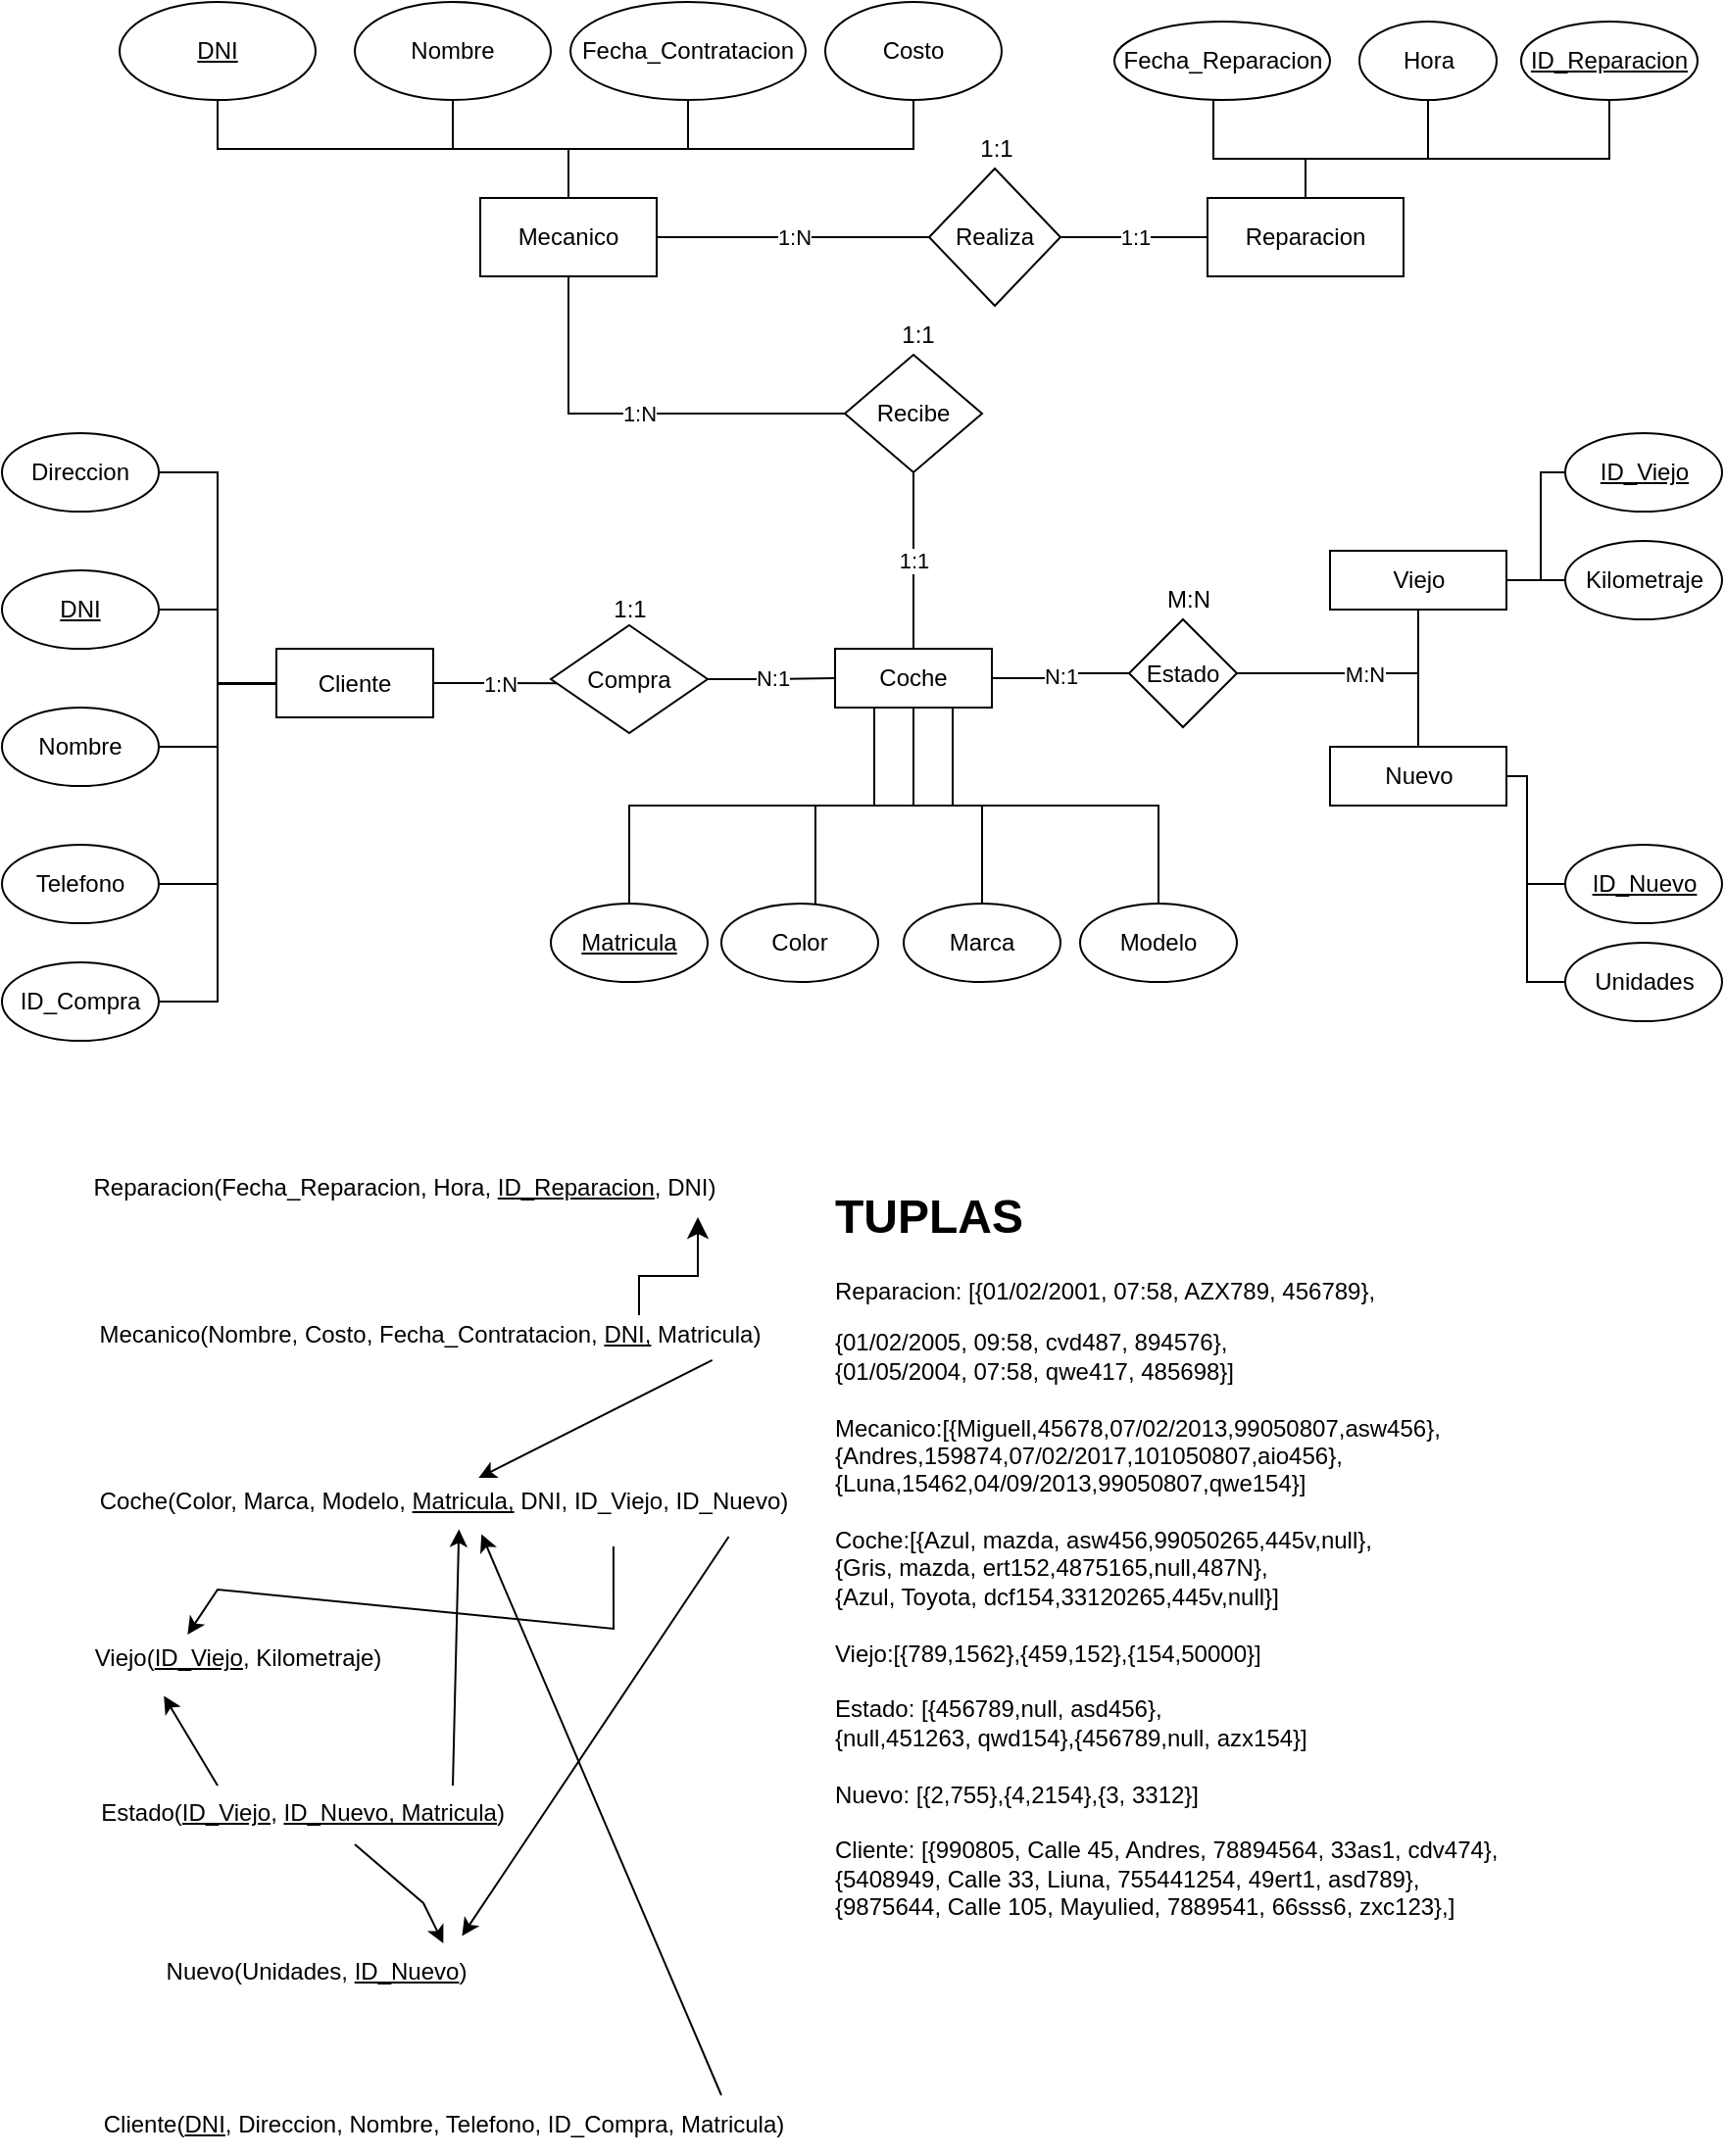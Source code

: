 <mxfile version="21.1.8" type="github" pages="2">
  <diagram id="C5RBs43oDa-KdzZeNtuy" name="Page-1">
    <mxGraphModel dx="1163" dy="2112" grid="1" gridSize="10" guides="1" tooltips="1" connect="1" arrows="1" fold="1" page="1" pageScale="1" pageWidth="827" pageHeight="1169" math="0" shadow="0">
      <root>
        <mxCell id="WIyWlLk6GJQsqaUBKTNV-0" />
        <mxCell id="WIyWlLk6GJQsqaUBKTNV-1" parent="WIyWlLk6GJQsqaUBKTNV-0" />
        <mxCell id="p7NQFmrpBCgKbN2gbEfo-41" value="1:N" style="edgeStyle=orthogonalEdgeStyle;rounded=0;orthogonalLoop=1;jettySize=auto;html=1;exitX=1;exitY=0.5;exitDx=0;exitDy=0;entryX=0.1;entryY=0.538;entryDx=0;entryDy=0;entryPerimeter=0;endArrow=none;endFill=0;" parent="WIyWlLk6GJQsqaUBKTNV-1" source="p7NQFmrpBCgKbN2gbEfo-0" target="p7NQFmrpBCgKbN2gbEfo-5" edge="1">
          <mxGeometry relative="1" as="geometry" />
        </mxCell>
        <mxCell id="tPCCRedvQT7HagO8W9tB-3" value="" style="edgeStyle=orthogonalEdgeStyle;rounded=0;orthogonalLoop=1;jettySize=auto;html=1;entryX=1;entryY=0.5;entryDx=0;entryDy=0;endArrow=none;endFill=0;" parent="WIyWlLk6GJQsqaUBKTNV-1" source="p7NQFmrpBCgKbN2gbEfo-0" target="tPCCRedvQT7HagO8W9tB-5" edge="1">
          <mxGeometry relative="1" as="geometry">
            <mxPoint x="215" y="312.5" as="targetPoint" />
          </mxGeometry>
        </mxCell>
        <mxCell id="p7NQFmrpBCgKbN2gbEfo-0" value="Cliente" style="rounded=0;whiteSpace=wrap;html=1;" parent="WIyWlLk6GJQsqaUBKTNV-1" vertex="1">
          <mxGeometry x="175" y="220" width="80" height="35" as="geometry" />
        </mxCell>
        <mxCell id="p7NQFmrpBCgKbN2gbEfo-31" style="edgeStyle=orthogonalEdgeStyle;rounded=0;orthogonalLoop=1;jettySize=auto;html=1;exitX=0.25;exitY=1;exitDx=0;exitDy=0;endArrow=none;endFill=0;" parent="WIyWlLk6GJQsqaUBKTNV-1" source="p7NQFmrpBCgKbN2gbEfo-1" target="p7NQFmrpBCgKbN2gbEfo-25" edge="1">
          <mxGeometry relative="1" as="geometry" />
        </mxCell>
        <mxCell id="p7NQFmrpBCgKbN2gbEfo-32" style="edgeStyle=orthogonalEdgeStyle;rounded=0;orthogonalLoop=1;jettySize=auto;html=1;exitX=0.5;exitY=1;exitDx=0;exitDy=0;entryX=0.675;entryY=0.075;entryDx=0;entryDy=0;entryPerimeter=0;endArrow=none;endFill=0;" parent="WIyWlLk6GJQsqaUBKTNV-1" source="p7NQFmrpBCgKbN2gbEfo-1" target="p7NQFmrpBCgKbN2gbEfo-24" edge="1">
          <mxGeometry relative="1" as="geometry">
            <Array as="points">
              <mxPoint x="500" y="300" />
              <mxPoint x="450" y="300" />
              <mxPoint x="450" y="363" />
              <mxPoint x="456" y="363" />
            </Array>
          </mxGeometry>
        </mxCell>
        <mxCell id="p7NQFmrpBCgKbN2gbEfo-33" style="edgeStyle=orthogonalEdgeStyle;rounded=0;orthogonalLoop=1;jettySize=auto;html=1;exitX=0.75;exitY=1;exitDx=0;exitDy=0;endArrow=none;endFill=0;" parent="WIyWlLk6GJQsqaUBKTNV-1" source="p7NQFmrpBCgKbN2gbEfo-1" target="p7NQFmrpBCgKbN2gbEfo-27" edge="1">
          <mxGeometry relative="1" as="geometry" />
        </mxCell>
        <mxCell id="p7NQFmrpBCgKbN2gbEfo-34" style="edgeStyle=orthogonalEdgeStyle;rounded=0;orthogonalLoop=1;jettySize=auto;html=1;exitX=0.5;exitY=1;exitDx=0;exitDy=0;endArrow=none;endFill=0;" parent="WIyWlLk6GJQsqaUBKTNV-1" source="p7NQFmrpBCgKbN2gbEfo-1" target="p7NQFmrpBCgKbN2gbEfo-26" edge="1">
          <mxGeometry relative="1" as="geometry" />
        </mxCell>
        <mxCell id="p7NQFmrpBCgKbN2gbEfo-66" value="N:1" style="edgeStyle=orthogonalEdgeStyle;rounded=0;orthogonalLoop=1;jettySize=auto;html=1;exitX=1;exitY=0.5;exitDx=0;exitDy=0;entryX=0;entryY=0.5;entryDx=0;entryDy=0;endArrow=none;endFill=0;" parent="WIyWlLk6GJQsqaUBKTNV-1" source="p7NQFmrpBCgKbN2gbEfo-1" target="p7NQFmrpBCgKbN2gbEfo-62" edge="1">
          <mxGeometry relative="1" as="geometry" />
        </mxCell>
        <mxCell id="p7NQFmrpBCgKbN2gbEfo-1" value="Coche" style="rounded=0;whiteSpace=wrap;html=1;" parent="WIyWlLk6GJQsqaUBKTNV-1" vertex="1">
          <mxGeometry x="460" y="220" width="80" height="30" as="geometry" />
        </mxCell>
        <mxCell id="p7NQFmrpBCgKbN2gbEfo-69" style="edgeStyle=orthogonalEdgeStyle;rounded=0;orthogonalLoop=1;jettySize=auto;html=1;exitX=1;exitY=0.5;exitDx=0;exitDy=0;entryX=0;entryY=0.5;entryDx=0;entryDy=0;endArrow=none;endFill=0;" parent="WIyWlLk6GJQsqaUBKTNV-1" source="p7NQFmrpBCgKbN2gbEfo-2" target="p7NQFmrpBCgKbN2gbEfo-68" edge="1">
          <mxGeometry relative="1" as="geometry">
            <Array as="points">
              <mxPoint x="813" y="285" />
              <mxPoint x="813" y="340" />
            </Array>
          </mxGeometry>
        </mxCell>
        <mxCell id="7QehnbNE9fTM2MGVjdYo-160" style="edgeStyle=orthogonalEdgeStyle;rounded=0;orthogonalLoop=1;jettySize=auto;html=1;exitX=1;exitY=0.5;exitDx=0;exitDy=0;entryX=0;entryY=0.5;entryDx=0;entryDy=0;endArrow=none;endFill=0;" edge="1" parent="WIyWlLk6GJQsqaUBKTNV-1" source="p7NQFmrpBCgKbN2gbEfo-2" target="7QehnbNE9fTM2MGVjdYo-159">
          <mxGeometry relative="1" as="geometry">
            <Array as="points">
              <mxPoint x="813" y="285" />
              <mxPoint x="813" y="390" />
            </Array>
          </mxGeometry>
        </mxCell>
        <mxCell id="p7NQFmrpBCgKbN2gbEfo-2" value="Nuevo" style="rounded=0;whiteSpace=wrap;html=1;" parent="WIyWlLk6GJQsqaUBKTNV-1" vertex="1">
          <mxGeometry x="712.5" y="270" width="90" height="30" as="geometry" />
        </mxCell>
        <mxCell id="p7NQFmrpBCgKbN2gbEfo-35" style="edgeStyle=orthogonalEdgeStyle;rounded=0;orthogonalLoop=1;jettySize=auto;html=1;exitX=1;exitY=0.5;exitDx=0;exitDy=0;endArrow=none;endFill=0;" parent="WIyWlLk6GJQsqaUBKTNV-1" source="p7NQFmrpBCgKbN2gbEfo-3" edge="1">
          <mxGeometry relative="1" as="geometry">
            <mxPoint x="832.5" y="185.0" as="targetPoint" />
          </mxGeometry>
        </mxCell>
        <mxCell id="p7NQFmrpBCgKbN2gbEfo-70" style="edgeStyle=orthogonalEdgeStyle;rounded=0;orthogonalLoop=1;jettySize=auto;html=1;exitX=1;exitY=0.5;exitDx=0;exitDy=0;entryX=0;entryY=0.5;entryDx=0;entryDy=0;endArrow=none;endFill=0;" parent="WIyWlLk6GJQsqaUBKTNV-1" source="p7NQFmrpBCgKbN2gbEfo-3" target="p7NQFmrpBCgKbN2gbEfo-67" edge="1">
          <mxGeometry relative="1" as="geometry">
            <Array as="points">
              <mxPoint x="820" y="185" />
              <mxPoint x="820" y="130" />
            </Array>
          </mxGeometry>
        </mxCell>
        <mxCell id="p7NQFmrpBCgKbN2gbEfo-3" value="Viejo" style="rounded=0;whiteSpace=wrap;html=1;" parent="WIyWlLk6GJQsqaUBKTNV-1" vertex="1">
          <mxGeometry x="712.5" y="170" width="90" height="30" as="geometry" />
        </mxCell>
        <mxCell id="p7NQFmrpBCgKbN2gbEfo-57" value="1:N" style="edgeStyle=orthogonalEdgeStyle;rounded=0;orthogonalLoop=1;jettySize=auto;html=1;exitX=1;exitY=0.5;exitDx=0;exitDy=0;entryX=0;entryY=0.5;entryDx=0;entryDy=0;endArrow=none;endFill=0;" parent="WIyWlLk6GJQsqaUBKTNV-1" source="p7NQFmrpBCgKbN2gbEfo-4" target="p7NQFmrpBCgKbN2gbEfo-56" edge="1">
          <mxGeometry relative="1" as="geometry" />
        </mxCell>
        <mxCell id="p7NQFmrpBCgKbN2gbEfo-4" value="Mecanico" style="rounded=0;whiteSpace=wrap;html=1;" parent="WIyWlLk6GJQsqaUBKTNV-1" vertex="1">
          <mxGeometry x="279" y="-10" width="90" height="40" as="geometry" />
        </mxCell>
        <mxCell id="p7NQFmrpBCgKbN2gbEfo-42" value="N:1" style="edgeStyle=orthogonalEdgeStyle;rounded=0;orthogonalLoop=1;jettySize=auto;html=1;exitX=1;exitY=0.5;exitDx=0;exitDy=0;endArrow=none;endFill=0;" parent="WIyWlLk6GJQsqaUBKTNV-1" source="p7NQFmrpBCgKbN2gbEfo-5" target="p7NQFmrpBCgKbN2gbEfo-1" edge="1">
          <mxGeometry relative="1" as="geometry" />
        </mxCell>
        <mxCell id="p7NQFmrpBCgKbN2gbEfo-5" value="Compra" style="rhombus;whiteSpace=wrap;html=1;" parent="WIyWlLk6GJQsqaUBKTNV-1" vertex="1">
          <mxGeometry x="315" y="208" width="80" height="55" as="geometry" />
        </mxCell>
        <mxCell id="p7NQFmrpBCgKbN2gbEfo-43" value="1:N" style="edgeStyle=orthogonalEdgeStyle;rounded=0;orthogonalLoop=1;jettySize=auto;html=1;exitX=0;exitY=0.5;exitDx=0;exitDy=0;entryX=0.5;entryY=1;entryDx=0;entryDy=0;endArrow=none;endFill=0;" parent="WIyWlLk6GJQsqaUBKTNV-1" source="p7NQFmrpBCgKbN2gbEfo-6" target="p7NQFmrpBCgKbN2gbEfo-4" edge="1">
          <mxGeometry relative="1" as="geometry" />
        </mxCell>
        <mxCell id="p7NQFmrpBCgKbN2gbEfo-44" value="1:1" style="edgeStyle=orthogonalEdgeStyle;rounded=0;orthogonalLoop=1;jettySize=auto;html=1;exitX=0.5;exitY=1;exitDx=0;exitDy=0;endArrow=none;endFill=0;" parent="WIyWlLk6GJQsqaUBKTNV-1" source="p7NQFmrpBCgKbN2gbEfo-6" target="p7NQFmrpBCgKbN2gbEfo-1" edge="1">
          <mxGeometry relative="1" as="geometry">
            <Array as="points">
              <mxPoint x="500" y="130" />
            </Array>
          </mxGeometry>
        </mxCell>
        <mxCell id="p7NQFmrpBCgKbN2gbEfo-6" value="Recibe" style="rhombus;whiteSpace=wrap;html=1;" parent="WIyWlLk6GJQsqaUBKTNV-1" vertex="1">
          <mxGeometry x="465" y="70" width="70" height="60" as="geometry" />
        </mxCell>
        <mxCell id="p7NQFmrpBCgKbN2gbEfo-38" style="edgeStyle=orthogonalEdgeStyle;rounded=0;orthogonalLoop=1;jettySize=auto;html=1;exitX=1;exitY=0.5;exitDx=0;exitDy=0;endArrow=none;endFill=0;" parent="WIyWlLk6GJQsqaUBKTNV-1" source="p7NQFmrpBCgKbN2gbEfo-7" target="p7NQFmrpBCgKbN2gbEfo-0" edge="1">
          <mxGeometry relative="1" as="geometry" />
        </mxCell>
        <mxCell id="p7NQFmrpBCgKbN2gbEfo-7" value="&lt;u&gt;DNI&lt;/u&gt;" style="ellipse;whiteSpace=wrap;html=1;" parent="WIyWlLk6GJQsqaUBKTNV-1" vertex="1">
          <mxGeometry x="35" y="180" width="80" height="40" as="geometry" />
        </mxCell>
        <mxCell id="p7NQFmrpBCgKbN2gbEfo-39" style="edgeStyle=orthogonalEdgeStyle;rounded=0;orthogonalLoop=1;jettySize=auto;html=1;exitX=1;exitY=0.5;exitDx=0;exitDy=0;endArrow=none;endFill=0;" parent="WIyWlLk6GJQsqaUBKTNV-1" source="p7NQFmrpBCgKbN2gbEfo-8" target="p7NQFmrpBCgKbN2gbEfo-0" edge="1">
          <mxGeometry relative="1" as="geometry" />
        </mxCell>
        <mxCell id="p7NQFmrpBCgKbN2gbEfo-8" value="Nombre" style="ellipse;whiteSpace=wrap;html=1;" parent="WIyWlLk6GJQsqaUBKTNV-1" vertex="1">
          <mxGeometry x="35" y="250" width="80" height="40" as="geometry" />
        </mxCell>
        <mxCell id="p7NQFmrpBCgKbN2gbEfo-45" style="edgeStyle=orthogonalEdgeStyle;rounded=0;orthogonalLoop=1;jettySize=auto;html=1;exitX=0.5;exitY=1;exitDx=0;exitDy=0;endArrow=none;endFill=0;" parent="WIyWlLk6GJQsqaUBKTNV-1" source="p7NQFmrpBCgKbN2gbEfo-9" target="p7NQFmrpBCgKbN2gbEfo-4" edge="1">
          <mxGeometry relative="1" as="geometry" />
        </mxCell>
        <mxCell id="p7NQFmrpBCgKbN2gbEfo-9" value="DNI" style="ellipse;whiteSpace=wrap;html=1;fontStyle=4" parent="WIyWlLk6GJQsqaUBKTNV-1" vertex="1">
          <mxGeometry x="95" y="-110" width="100" height="50" as="geometry" />
        </mxCell>
        <mxCell id="p7NQFmrpBCgKbN2gbEfo-48" style="edgeStyle=orthogonalEdgeStyle;rounded=0;orthogonalLoop=1;jettySize=auto;html=1;exitX=0.5;exitY=1;exitDx=0;exitDy=0;endArrow=none;endFill=0;" parent="WIyWlLk6GJQsqaUBKTNV-1" source="p7NQFmrpBCgKbN2gbEfo-13" target="p7NQFmrpBCgKbN2gbEfo-4" edge="1">
          <mxGeometry relative="1" as="geometry" />
        </mxCell>
        <mxCell id="p7NQFmrpBCgKbN2gbEfo-13" value="Costo" style="ellipse;whiteSpace=wrap;html=1;" parent="WIyWlLk6GJQsqaUBKTNV-1" vertex="1">
          <mxGeometry x="455" y="-110" width="90" height="50" as="geometry" />
        </mxCell>
        <mxCell id="p7NQFmrpBCgKbN2gbEfo-47" style="edgeStyle=orthogonalEdgeStyle;rounded=0;orthogonalLoop=1;jettySize=auto;html=1;exitX=0.5;exitY=1;exitDx=0;exitDy=0;endArrow=none;endFill=0;" parent="WIyWlLk6GJQsqaUBKTNV-1" source="p7NQFmrpBCgKbN2gbEfo-14" target="p7NQFmrpBCgKbN2gbEfo-4" edge="1">
          <mxGeometry relative="1" as="geometry" />
        </mxCell>
        <mxCell id="p7NQFmrpBCgKbN2gbEfo-14" value="Fecha_Contratacion" style="ellipse;whiteSpace=wrap;html=1;" parent="WIyWlLk6GJQsqaUBKTNV-1" vertex="1">
          <mxGeometry x="325" y="-110" width="120" height="50" as="geometry" />
        </mxCell>
        <mxCell id="p7NQFmrpBCgKbN2gbEfo-46" style="edgeStyle=orthogonalEdgeStyle;rounded=0;orthogonalLoop=1;jettySize=auto;html=1;exitX=0.5;exitY=1;exitDx=0;exitDy=0;endArrow=none;endFill=0;" parent="WIyWlLk6GJQsqaUBKTNV-1" source="p7NQFmrpBCgKbN2gbEfo-15" target="p7NQFmrpBCgKbN2gbEfo-4" edge="1">
          <mxGeometry relative="1" as="geometry" />
        </mxCell>
        <mxCell id="p7NQFmrpBCgKbN2gbEfo-15" value="Nombre" style="ellipse;whiteSpace=wrap;html=1;" parent="WIyWlLk6GJQsqaUBKTNV-1" vertex="1">
          <mxGeometry x="215" y="-110" width="100" height="50" as="geometry" />
        </mxCell>
        <mxCell id="p7NQFmrpBCgKbN2gbEfo-21" value="Fecha_Reparacion" style="ellipse;whiteSpace=wrap;html=1;" parent="WIyWlLk6GJQsqaUBKTNV-1" vertex="1">
          <mxGeometry x="602.5" y="-100" width="110" height="40" as="geometry" />
        </mxCell>
        <mxCell id="p7NQFmrpBCgKbN2gbEfo-22" value="Hora" style="ellipse;whiteSpace=wrap;html=1;" parent="WIyWlLk6GJQsqaUBKTNV-1" vertex="1">
          <mxGeometry x="727.5" y="-100" width="70" height="40" as="geometry" />
        </mxCell>
        <mxCell id="p7NQFmrpBCgKbN2gbEfo-24" value="Color" style="ellipse;whiteSpace=wrap;html=1;" parent="WIyWlLk6GJQsqaUBKTNV-1" vertex="1">
          <mxGeometry x="402" y="350" width="80" height="40" as="geometry" />
        </mxCell>
        <mxCell id="p7NQFmrpBCgKbN2gbEfo-25" value="Matricula" style="ellipse;whiteSpace=wrap;html=1;fontStyle=4" parent="WIyWlLk6GJQsqaUBKTNV-1" vertex="1">
          <mxGeometry x="315" y="350" width="80" height="40" as="geometry" />
        </mxCell>
        <mxCell id="p7NQFmrpBCgKbN2gbEfo-26" value="Modelo" style="ellipse;whiteSpace=wrap;html=1;" parent="WIyWlLk6GJQsqaUBKTNV-1" vertex="1">
          <mxGeometry x="585" y="350" width="80" height="40" as="geometry" />
        </mxCell>
        <mxCell id="p7NQFmrpBCgKbN2gbEfo-27" value="Marca" style="ellipse;whiteSpace=wrap;html=1;" parent="WIyWlLk6GJQsqaUBKTNV-1" vertex="1">
          <mxGeometry x="495" y="350" width="80" height="40" as="geometry" />
        </mxCell>
        <mxCell id="p7NQFmrpBCgKbN2gbEfo-40" style="edgeStyle=orthogonalEdgeStyle;rounded=0;orthogonalLoop=1;jettySize=auto;html=1;exitX=1;exitY=0.5;exitDx=0;exitDy=0;endArrow=none;endFill=0;" parent="WIyWlLk6GJQsqaUBKTNV-1" source="p7NQFmrpBCgKbN2gbEfo-28" target="p7NQFmrpBCgKbN2gbEfo-0" edge="1">
          <mxGeometry relative="1" as="geometry">
            <Array as="points">
              <mxPoint x="145" y="340" />
              <mxPoint x="145" y="238" />
            </Array>
          </mxGeometry>
        </mxCell>
        <mxCell id="p7NQFmrpBCgKbN2gbEfo-28" value="Telefono" style="ellipse;whiteSpace=wrap;html=1;" parent="WIyWlLk6GJQsqaUBKTNV-1" vertex="1">
          <mxGeometry x="35" y="320" width="80" height="40" as="geometry" />
        </mxCell>
        <mxCell id="p7NQFmrpBCgKbN2gbEfo-37" style="edgeStyle=orthogonalEdgeStyle;rounded=0;orthogonalLoop=1;jettySize=auto;html=1;exitX=1;exitY=0.5;exitDx=0;exitDy=0;entryX=0;entryY=0.5;entryDx=0;entryDy=0;endArrow=none;endFill=0;" parent="WIyWlLk6GJQsqaUBKTNV-1" source="p7NQFmrpBCgKbN2gbEfo-29" target="p7NQFmrpBCgKbN2gbEfo-0" edge="1">
          <mxGeometry relative="1" as="geometry" />
        </mxCell>
        <mxCell id="p7NQFmrpBCgKbN2gbEfo-29" value="Direccion" style="ellipse;whiteSpace=wrap;html=1;" parent="WIyWlLk6GJQsqaUBKTNV-1" vertex="1">
          <mxGeometry x="35" y="110" width="80" height="40" as="geometry" />
        </mxCell>
        <mxCell id="p7NQFmrpBCgKbN2gbEfo-54" style="edgeStyle=orthogonalEdgeStyle;rounded=0;orthogonalLoop=1;jettySize=auto;html=1;exitX=0.5;exitY=0;exitDx=0;exitDy=0;entryX=0.5;entryY=1;entryDx=0;entryDy=0;endArrow=none;endFill=0;" parent="WIyWlLk6GJQsqaUBKTNV-1" source="p7NQFmrpBCgKbN2gbEfo-52" target="p7NQFmrpBCgKbN2gbEfo-21" edge="1">
          <mxGeometry relative="1" as="geometry">
            <Array as="points">
              <mxPoint x="700" y="-30" />
              <mxPoint x="653" y="-30" />
              <mxPoint x="653" y="-60" />
            </Array>
          </mxGeometry>
        </mxCell>
        <mxCell id="p7NQFmrpBCgKbN2gbEfo-55" style="edgeStyle=orthogonalEdgeStyle;rounded=0;orthogonalLoop=1;jettySize=auto;html=1;exitX=0.5;exitY=0;exitDx=0;exitDy=0;entryX=0.5;entryY=1;entryDx=0;entryDy=0;endArrow=none;endFill=0;" parent="WIyWlLk6GJQsqaUBKTNV-1" source="p7NQFmrpBCgKbN2gbEfo-52" target="p7NQFmrpBCgKbN2gbEfo-22" edge="1">
          <mxGeometry relative="1" as="geometry">
            <Array as="points">
              <mxPoint x="700" y="-30" />
              <mxPoint x="763" y="-30" />
            </Array>
          </mxGeometry>
        </mxCell>
        <mxCell id="p7NQFmrpBCgKbN2gbEfo-61" style="edgeStyle=orthogonalEdgeStyle;rounded=0;orthogonalLoop=1;jettySize=auto;html=1;exitX=0.5;exitY=0;exitDx=0;exitDy=0;entryX=0.5;entryY=1;entryDx=0;entryDy=0;endArrow=none;endFill=0;" parent="WIyWlLk6GJQsqaUBKTNV-1" source="p7NQFmrpBCgKbN2gbEfo-52" target="p7NQFmrpBCgKbN2gbEfo-59" edge="1">
          <mxGeometry relative="1" as="geometry">
            <Array as="points">
              <mxPoint x="700" y="-30" />
              <mxPoint x="855" y="-30" />
            </Array>
          </mxGeometry>
        </mxCell>
        <mxCell id="p7NQFmrpBCgKbN2gbEfo-52" value="Reparacion" style="rounded=0;whiteSpace=wrap;html=1;" parent="WIyWlLk6GJQsqaUBKTNV-1" vertex="1">
          <mxGeometry x="650" y="-10" width="100" height="40" as="geometry" />
        </mxCell>
        <mxCell id="p7NQFmrpBCgKbN2gbEfo-58" value="1:1" style="edgeStyle=orthogonalEdgeStyle;rounded=0;orthogonalLoop=1;jettySize=auto;html=1;exitX=1;exitY=0.5;exitDx=0;exitDy=0;endArrow=none;endFill=0;" parent="WIyWlLk6GJQsqaUBKTNV-1" source="p7NQFmrpBCgKbN2gbEfo-56" target="p7NQFmrpBCgKbN2gbEfo-52" edge="1">
          <mxGeometry relative="1" as="geometry" />
        </mxCell>
        <mxCell id="p7NQFmrpBCgKbN2gbEfo-56" value="Realiza" style="rhombus;whiteSpace=wrap;html=1;" parent="WIyWlLk6GJQsqaUBKTNV-1" vertex="1">
          <mxGeometry x="508" y="-25" width="67" height="70" as="geometry" />
        </mxCell>
        <mxCell id="p7NQFmrpBCgKbN2gbEfo-59" value="ID_Reparacion" style="ellipse;whiteSpace=wrap;html=1;fontStyle=4" parent="WIyWlLk6GJQsqaUBKTNV-1" vertex="1">
          <mxGeometry x="810" y="-100" width="90" height="40" as="geometry" />
        </mxCell>
        <mxCell id="p7NQFmrpBCgKbN2gbEfo-64" value="" style="edgeStyle=orthogonalEdgeStyle;rounded=0;orthogonalLoop=1;jettySize=auto;html=1;endArrow=none;endFill=0;" parent="WIyWlLk6GJQsqaUBKTNV-1" source="p7NQFmrpBCgKbN2gbEfo-62" target="p7NQFmrpBCgKbN2gbEfo-3" edge="1">
          <mxGeometry relative="1" as="geometry" />
        </mxCell>
        <mxCell id="p7NQFmrpBCgKbN2gbEfo-65" value="M:N" style="edgeStyle=orthogonalEdgeStyle;rounded=0;orthogonalLoop=1;jettySize=auto;html=1;exitX=1;exitY=0.5;exitDx=0;exitDy=0;endArrow=none;endFill=0;" parent="WIyWlLk6GJQsqaUBKTNV-1" source="p7NQFmrpBCgKbN2gbEfo-62" target="p7NQFmrpBCgKbN2gbEfo-2" edge="1">
          <mxGeometry relative="1" as="geometry" />
        </mxCell>
        <mxCell id="p7NQFmrpBCgKbN2gbEfo-62" value="Estado" style="rhombus;whiteSpace=wrap;html=1;" parent="WIyWlLk6GJQsqaUBKTNV-1" vertex="1">
          <mxGeometry x="610" y="205" width="55" height="55" as="geometry" />
        </mxCell>
        <mxCell id="p7NQFmrpBCgKbN2gbEfo-67" value="ID_Viejo" style="ellipse;whiteSpace=wrap;html=1;fontStyle=4" parent="WIyWlLk6GJQsqaUBKTNV-1" vertex="1">
          <mxGeometry x="832.5" y="110" width="80" height="40" as="geometry" />
        </mxCell>
        <mxCell id="p7NQFmrpBCgKbN2gbEfo-68" value="ID_Nuevo" style="ellipse;whiteSpace=wrap;html=1;fontStyle=4" parent="WIyWlLk6GJQsqaUBKTNV-1" vertex="1">
          <mxGeometry x="832.5" y="320" width="80" height="40" as="geometry" />
        </mxCell>
        <mxCell id="tPCCRedvQT7HagO8W9tB-0" value="1:1" style="text;html=1;align=center;verticalAlign=middle;resizable=0;points=[];autosize=1;strokeColor=none;fillColor=none;" parent="WIyWlLk6GJQsqaUBKTNV-1" vertex="1">
          <mxGeometry x="482" y="45" width="40" height="30" as="geometry" />
        </mxCell>
        <mxCell id="tPCCRedvQT7HagO8W9tB-1" value="1:1" style="text;html=1;align=center;verticalAlign=middle;resizable=0;points=[];autosize=1;strokeColor=none;fillColor=none;" parent="WIyWlLk6GJQsqaUBKTNV-1" vertex="1">
          <mxGeometry x="521.5" y="-50" width="40" height="30" as="geometry" />
        </mxCell>
        <mxCell id="tPCCRedvQT7HagO8W9tB-5" value="ID_Compra" style="ellipse;whiteSpace=wrap;html=1;" parent="WIyWlLk6GJQsqaUBKTNV-1" vertex="1">
          <mxGeometry x="35" y="380" width="80" height="40" as="geometry" />
        </mxCell>
        <mxCell id="tPCCRedvQT7HagO8W9tB-6" value="1:1" style="text;html=1;align=center;verticalAlign=middle;resizable=0;points=[];autosize=1;strokeColor=none;fillColor=none;" parent="WIyWlLk6GJQsqaUBKTNV-1" vertex="1">
          <mxGeometry x="335" y="185" width="40" height="30" as="geometry" />
        </mxCell>
        <mxCell id="tPCCRedvQT7HagO8W9tB-7" value="M:N" style="text;html=1;align=center;verticalAlign=middle;resizable=0;points=[];autosize=1;strokeColor=none;fillColor=none;" parent="WIyWlLk6GJQsqaUBKTNV-1" vertex="1">
          <mxGeometry x="615" y="180" width="50" height="30" as="geometry" />
        </mxCell>
        <mxCell id="7QehnbNE9fTM2MGVjdYo-159" value="Unidades" style="ellipse;whiteSpace=wrap;html=1;" vertex="1" parent="WIyWlLk6GJQsqaUBKTNV-1">
          <mxGeometry x="832.5" y="370" width="80" height="40" as="geometry" />
        </mxCell>
        <mxCell id="_R5fIsePHldaFmX75DBj-1" value="Reparacion(Fecha_Reparacion, Hora, &lt;u&gt;ID_Reparacion&lt;/u&gt;, DNI)" style="text;html=1;align=center;verticalAlign=middle;resizable=0;points=[];autosize=1;strokeColor=none;fillColor=none;" vertex="1" parent="WIyWlLk6GJQsqaUBKTNV-1">
          <mxGeometry x="70" y="480" width="340" height="30" as="geometry" />
        </mxCell>
        <mxCell id="_R5fIsePHldaFmX75DBj-2" value="Mecanico(Nombre, Costo, Fecha_Contratacion, &lt;u&gt;DNI,&lt;/u&gt; Matricula)" style="text;html=1;align=center;verticalAlign=middle;resizable=0;points=[];autosize=1;strokeColor=none;fillColor=none;" vertex="1" parent="WIyWlLk6GJQsqaUBKTNV-1">
          <mxGeometry x="73" y="555" width="360" height="30" as="geometry" />
        </mxCell>
        <mxCell id="_R5fIsePHldaFmX75DBj-3" value="Coche(Color, Marca, Modelo, &lt;u&gt;Matricula,&lt;/u&gt;&amp;nbsp;DNI,&amp;nbsp;ID_Viejo,&amp;nbsp;ID_Nuevo)" style="text;html=1;align=center;verticalAlign=middle;resizable=0;points=[];autosize=1;strokeColor=none;fillColor=none;" vertex="1" parent="WIyWlLk6GJQsqaUBKTNV-1">
          <mxGeometry x="75" y="640" width="370" height="30" as="geometry" />
        </mxCell>
        <mxCell id="_R5fIsePHldaFmX75DBj-4" value="Estado(&lt;u&gt;ID_Viejo&lt;/u&gt;, &lt;u&gt;ID_Nuevo, Matricula&lt;/u&gt;)" style="text;html=1;align=center;verticalAlign=middle;resizable=0;points=[];autosize=1;strokeColor=none;fillColor=none;" vertex="1" parent="WIyWlLk6GJQsqaUBKTNV-1">
          <mxGeometry x="73" y="799" width="230" height="30" as="geometry" />
        </mxCell>
        <mxCell id="_R5fIsePHldaFmX75DBj-5" value="Viejo(&lt;u&gt;ID_Viejo&lt;/u&gt;, Kilometraje)" style="text;html=1;align=center;verticalAlign=middle;resizable=0;points=[];autosize=1;strokeColor=none;fillColor=none;" vertex="1" parent="WIyWlLk6GJQsqaUBKTNV-1">
          <mxGeometry x="70" y="720" width="170" height="30" as="geometry" />
        </mxCell>
        <mxCell id="_R5fIsePHldaFmX75DBj-6" value="Nuevo(Unidades, &lt;u&gt;ID_Nuevo&lt;/u&gt;)" style="text;html=1;align=center;verticalAlign=middle;resizable=0;points=[];autosize=1;strokeColor=none;fillColor=none;" vertex="1" parent="WIyWlLk6GJQsqaUBKTNV-1">
          <mxGeometry x="105" y="880" width="180" height="30" as="geometry" />
        </mxCell>
        <mxCell id="_R5fIsePHldaFmX75DBj-7" value="Cliente(&lt;u&gt;DNI&lt;/u&gt;, Direccion, Nombre, Telefono, ID_Compra, Matricula)" style="text;html=1;align=center;verticalAlign=middle;resizable=0;points=[];autosize=1;strokeColor=none;fillColor=none;" vertex="1" parent="WIyWlLk6GJQsqaUBKTNV-1">
          <mxGeometry x="75" y="958" width="370" height="30" as="geometry" />
        </mxCell>
        <mxCell id="_R5fIsePHldaFmX75DBj-8" value="" style="edgeStyle=segmentEdgeStyle;endArrow=classic;html=1;curved=0;rounded=0;endSize=8;startSize=8;sourcePerimeterSpacing=0;targetPerimeterSpacing=0;startArrow=none;startFill=0;" edge="1" parent="WIyWlLk6GJQsqaUBKTNV-1" target="_R5fIsePHldaFmX75DBj-1">
          <mxGeometry width="100" relative="1" as="geometry">
            <mxPoint x="360" y="560" as="sourcePoint" />
            <mxPoint x="520" y="520" as="targetPoint" />
            <Array as="points">
              <mxPoint x="360" y="540" />
              <mxPoint x="390" y="540" />
            </Array>
          </mxGeometry>
        </mxCell>
        <mxCell id="_R5fIsePHldaFmX75DBj-9" value="" style="endArrow=classic;html=1;rounded=0;endFill=1;startArrow=none;startFill=0;exitX=0.901;exitY=0.933;exitDx=0;exitDy=0;exitPerimeter=0;entryX=0.549;entryY=0.1;entryDx=0;entryDy=0;entryPerimeter=0;" edge="1" parent="WIyWlLk6GJQsqaUBKTNV-1" source="_R5fIsePHldaFmX75DBj-2" target="_R5fIsePHldaFmX75DBj-3">
          <mxGeometry width="50" height="50" relative="1" as="geometry">
            <mxPoint x="390" y="580" as="sourcePoint" />
            <mxPoint x="545" y="640" as="targetPoint" />
          </mxGeometry>
        </mxCell>
        <mxCell id="_R5fIsePHldaFmX75DBj-12" value="" style="endArrow=classic;html=1;rounded=0;entryX=0.28;entryY=1.142;entryDx=0;entryDy=0;entryPerimeter=0;" edge="1" parent="WIyWlLk6GJQsqaUBKTNV-1" target="_R5fIsePHldaFmX75DBj-5">
          <mxGeometry width="50" height="50" relative="1" as="geometry">
            <mxPoint x="145" y="800" as="sourcePoint" />
            <mxPoint x="195" y="750" as="targetPoint" />
          </mxGeometry>
        </mxCell>
        <mxCell id="_R5fIsePHldaFmX75DBj-13" value="" style="endArrow=classic;html=1;rounded=0;entryX=0.862;entryY=0.017;entryDx=0;entryDy=0;entryPerimeter=0;" edge="1" parent="WIyWlLk6GJQsqaUBKTNV-1" target="_R5fIsePHldaFmX75DBj-6">
          <mxGeometry width="50" height="50" relative="1" as="geometry">
            <mxPoint x="215" y="830" as="sourcePoint" />
            <mxPoint x="265" y="780" as="targetPoint" />
            <Array as="points">
              <mxPoint x="250" y="860" />
            </Array>
          </mxGeometry>
        </mxCell>
        <mxCell id="_R5fIsePHldaFmX75DBj-14" value="" style="endArrow=classic;html=1;rounded=0;entryX=0.522;entryY=0.975;entryDx=0;entryDy=0;entryPerimeter=0;" edge="1" parent="WIyWlLk6GJQsqaUBKTNV-1" target="_R5fIsePHldaFmX75DBj-3">
          <mxGeometry width="50" height="50" relative="1" as="geometry">
            <mxPoint x="265" y="800" as="sourcePoint" />
            <mxPoint x="315" y="750" as="targetPoint" />
          </mxGeometry>
        </mxCell>
        <mxCell id="_R5fIsePHldaFmX75DBj-15" value="" style="endArrow=classic;html=1;rounded=0;entryX=0.553;entryY=1.058;entryDx=0;entryDy=0;entryPerimeter=0;" edge="1" parent="WIyWlLk6GJQsqaUBKTNV-1" target="_R5fIsePHldaFmX75DBj-3">
          <mxGeometry width="50" height="50" relative="1" as="geometry">
            <mxPoint x="402" y="958" as="sourcePoint" />
            <mxPoint x="452" y="908" as="targetPoint" />
          </mxGeometry>
        </mxCell>
        <mxCell id="_R5fIsePHldaFmX75DBj-16" value="" style="endArrow=none;html=1;rounded=0;entryX=0.735;entryY=1.267;entryDx=0;entryDy=0;entryPerimeter=0;startArrow=classic;startFill=1;endFill=0;exitX=0.351;exitY=0.1;exitDx=0;exitDy=0;exitPerimeter=0;" edge="1" parent="WIyWlLk6GJQsqaUBKTNV-1" source="_R5fIsePHldaFmX75DBj-5" target="_R5fIsePHldaFmX75DBj-3">
          <mxGeometry width="50" height="50" relative="1" as="geometry">
            <mxPoint x="145" y="720" as="sourcePoint" />
            <mxPoint x="350" y="710" as="targetPoint" />
            <Array as="points">
              <mxPoint x="145" y="700" />
              <mxPoint x="347" y="720" />
            </Array>
          </mxGeometry>
        </mxCell>
        <mxCell id="_R5fIsePHldaFmX75DBj-17" value="" style="endArrow=classic;html=1;rounded=0;entryX=0.915;entryY=-0.108;entryDx=0;entryDy=0;entryPerimeter=0;exitX=0.894;exitY=1.1;exitDx=0;exitDy=0;exitPerimeter=0;" edge="1" parent="WIyWlLk6GJQsqaUBKTNV-1" source="_R5fIsePHldaFmX75DBj-3" target="_R5fIsePHldaFmX75DBj-6">
          <mxGeometry width="50" height="50" relative="1" as="geometry">
            <mxPoint x="389" y="790" as="sourcePoint" />
            <mxPoint x="439" y="740" as="targetPoint" />
          </mxGeometry>
        </mxCell>
        <mxCell id="_R5fIsePHldaFmX75DBj-18" value="&lt;h1&gt;TUPLAS&lt;/h1&gt;&lt;p&gt;Reparacion:&amp;nbsp;&lt;span style=&quot;background-color: initial;&quot;&gt;[{01/02/2001, 07:58, AZX789, 456789},&lt;/span&gt;&lt;/p&gt;{01/02/2005, 09:58, cvd487, 894576}, &lt;br&gt;{01/05/2004, 07:58, qwe417, 485698}]&lt;br&gt;&lt;br&gt;Mecanico:[{Miguell,45678,07/02/2013,99050807,asw456},&lt;br&gt;{Andres,159874,07/02/2017,101050807,aio456},&lt;br&gt;{Luna,15462,04/09/2013,99050807,qwe154}]&lt;br&gt;&lt;br&gt;Coche:[{Azul, mazda, asw456,99050265,445v,null},&lt;br&gt;{Gris, mazda, ert152,4875165,null,487N},&lt;br&gt;{Azul, Toyota, dcf154,33120265,445v,null}]&lt;br&gt;&lt;br&gt;Viejo:[{789,1562},{459,152},{154,50000}]&lt;br&gt;&lt;br&gt;Estado: [{456789,null, asd456},&lt;br&gt;{null,451263, qwd154},{456789,null, azx154}]&lt;br&gt;&lt;br&gt;Nuevo: [{2,755},{4,2154},{3, 3312}]&lt;br&gt;&lt;br&gt;Cliente: [{990805, Calle 45, Andres, 78894564, 33as1, cdv474},&lt;br&gt;{5408949, Calle 33, Liuna, 755441254, 49ert1, asd789},&lt;br&gt;{9875644, Calle 105, Mayulied, 7889541, 66sss6, zxc123},&lt;span style=&quot;background-color: initial;&quot;&gt;]&lt;br&gt;&lt;/span&gt;" style="text;html=1;strokeColor=none;fillColor=none;spacing=5;spacingTop=-20;whiteSpace=wrap;overflow=hidden;rounded=0;" vertex="1" parent="WIyWlLk6GJQsqaUBKTNV-1">
          <mxGeometry x="455" y="490" width="370" height="420" as="geometry" />
        </mxCell>
        <mxCell id="_R5fIsePHldaFmX75DBj-19" value="Kilometraje" style="ellipse;whiteSpace=wrap;html=1;" vertex="1" parent="WIyWlLk6GJQsqaUBKTNV-1">
          <mxGeometry x="832.5" y="165" width="80" height="40" as="geometry" />
        </mxCell>
      </root>
    </mxGraphModel>
  </diagram>
  <diagram id="wWqYsBXPq4TM55hHlyB-" name="Page-2">
    <mxGraphModel dx="930" dy="754" grid="1" gridSize="10" guides="1" tooltips="1" connect="1" arrows="1" fold="1" page="1" pageScale="1" pageWidth="850" pageHeight="1100" math="0" shadow="0">
      <root>
        <mxCell id="0" />
        <mxCell id="1" parent="0" />
        <mxCell id="nGTJ1ORCzVSdsE2MUVG5-1" value="Mecanico" style="shape=table;startSize=30;container=1;collapsible=1;childLayout=tableLayout;fixedRows=1;rowLines=0;fontStyle=1;align=center;resizeLast=1;html=1;" vertex="1" parent="1">
          <mxGeometry x="280" y="270" width="180" height="210" as="geometry" />
        </mxCell>
        <mxCell id="nGTJ1ORCzVSdsE2MUVG5-2" value="" style="shape=tableRow;horizontal=0;startSize=0;swimlaneHead=0;swimlaneBody=0;fillColor=none;collapsible=0;dropTarget=0;points=[[0,0.5],[1,0.5]];portConstraint=eastwest;top=0;left=0;right=0;bottom=1;" vertex="1" parent="nGTJ1ORCzVSdsE2MUVG5-1">
          <mxGeometry y="30" width="180" height="30" as="geometry" />
        </mxCell>
        <mxCell id="nGTJ1ORCzVSdsE2MUVG5-3" value="PK" style="shape=partialRectangle;connectable=0;fillColor=none;top=0;left=0;bottom=0;right=0;fontStyle=1;overflow=hidden;whiteSpace=wrap;html=1;" vertex="1" parent="nGTJ1ORCzVSdsE2MUVG5-2">
          <mxGeometry width="30" height="30" as="geometry">
            <mxRectangle width="30" height="30" as="alternateBounds" />
          </mxGeometry>
        </mxCell>
        <mxCell id="nGTJ1ORCzVSdsE2MUVG5-4" value="DNI" style="shape=partialRectangle;connectable=0;fillColor=none;top=0;left=0;bottom=0;right=0;align=left;spacingLeft=6;fontStyle=5;overflow=hidden;whiteSpace=wrap;html=1;" vertex="1" parent="nGTJ1ORCzVSdsE2MUVG5-2">
          <mxGeometry x="30" width="150" height="30" as="geometry">
            <mxRectangle width="150" height="30" as="alternateBounds" />
          </mxGeometry>
        </mxCell>
        <mxCell id="nGTJ1ORCzVSdsE2MUVG5-5" value="" style="shape=tableRow;horizontal=0;startSize=0;swimlaneHead=0;swimlaneBody=0;fillColor=none;collapsible=0;dropTarget=0;points=[[0,0.5],[1,0.5]];portConstraint=eastwest;top=0;left=0;right=0;bottom=0;" vertex="1" parent="nGTJ1ORCzVSdsE2MUVG5-1">
          <mxGeometry y="60" width="180" height="30" as="geometry" />
        </mxCell>
        <mxCell id="nGTJ1ORCzVSdsE2MUVG5-6" value="" style="shape=partialRectangle;connectable=0;fillColor=none;top=0;left=0;bottom=0;right=0;editable=1;overflow=hidden;whiteSpace=wrap;html=1;" vertex="1" parent="nGTJ1ORCzVSdsE2MUVG5-5">
          <mxGeometry width="30" height="30" as="geometry">
            <mxRectangle width="30" height="30" as="alternateBounds" />
          </mxGeometry>
        </mxCell>
        <mxCell id="nGTJ1ORCzVSdsE2MUVG5-7" value="Nombre" style="shape=partialRectangle;connectable=0;fillColor=none;top=0;left=0;bottom=0;right=0;align=left;spacingLeft=6;overflow=hidden;whiteSpace=wrap;html=1;" vertex="1" parent="nGTJ1ORCzVSdsE2MUVG5-5">
          <mxGeometry x="30" width="150" height="30" as="geometry">
            <mxRectangle width="150" height="30" as="alternateBounds" />
          </mxGeometry>
        </mxCell>
        <mxCell id="nGTJ1ORCzVSdsE2MUVG5-8" value="" style="shape=tableRow;horizontal=0;startSize=0;swimlaneHead=0;swimlaneBody=0;fillColor=none;collapsible=0;dropTarget=0;points=[[0,0.5],[1,0.5]];portConstraint=eastwest;top=0;left=0;right=0;bottom=0;" vertex="1" parent="nGTJ1ORCzVSdsE2MUVG5-1">
          <mxGeometry y="90" width="180" height="30" as="geometry" />
        </mxCell>
        <mxCell id="nGTJ1ORCzVSdsE2MUVG5-9" value="" style="shape=partialRectangle;connectable=0;fillColor=none;top=0;left=0;bottom=0;right=0;editable=1;overflow=hidden;whiteSpace=wrap;html=1;" vertex="1" parent="nGTJ1ORCzVSdsE2MUVG5-8">
          <mxGeometry width="30" height="30" as="geometry">
            <mxRectangle width="30" height="30" as="alternateBounds" />
          </mxGeometry>
        </mxCell>
        <mxCell id="nGTJ1ORCzVSdsE2MUVG5-10" value="Fecha_Contratacion" style="shape=partialRectangle;connectable=0;fillColor=none;top=0;left=0;bottom=0;right=0;align=left;spacingLeft=6;overflow=hidden;whiteSpace=wrap;html=1;" vertex="1" parent="nGTJ1ORCzVSdsE2MUVG5-8">
          <mxGeometry x="30" width="150" height="30" as="geometry">
            <mxRectangle width="150" height="30" as="alternateBounds" />
          </mxGeometry>
        </mxCell>
        <mxCell id="nGTJ1ORCzVSdsE2MUVG5-11" value="" style="shape=tableRow;horizontal=0;startSize=0;swimlaneHead=0;swimlaneBody=0;fillColor=none;collapsible=0;dropTarget=0;points=[[0,0.5],[1,0.5]];portConstraint=eastwest;top=0;left=0;right=0;bottom=0;" vertex="1" parent="nGTJ1ORCzVSdsE2MUVG5-1">
          <mxGeometry y="120" width="180" height="30" as="geometry" />
        </mxCell>
        <mxCell id="nGTJ1ORCzVSdsE2MUVG5-12" value="" style="shape=partialRectangle;connectable=0;fillColor=none;top=0;left=0;bottom=0;right=0;editable=1;overflow=hidden;whiteSpace=wrap;html=1;" vertex="1" parent="nGTJ1ORCzVSdsE2MUVG5-11">
          <mxGeometry width="30" height="30" as="geometry">
            <mxRectangle width="30" height="30" as="alternateBounds" />
          </mxGeometry>
        </mxCell>
        <mxCell id="nGTJ1ORCzVSdsE2MUVG5-13" value="Costo" style="shape=partialRectangle;connectable=0;fillColor=none;top=0;left=0;bottom=0;right=0;align=left;spacingLeft=6;overflow=hidden;whiteSpace=wrap;html=1;" vertex="1" parent="nGTJ1ORCzVSdsE2MUVG5-11">
          <mxGeometry x="30" width="150" height="30" as="geometry">
            <mxRectangle width="150" height="30" as="alternateBounds" />
          </mxGeometry>
        </mxCell>
        <mxCell id="nGTJ1ORCzVSdsE2MUVG5-14" style="shape=tableRow;horizontal=0;startSize=0;swimlaneHead=0;swimlaneBody=0;fillColor=none;collapsible=0;dropTarget=0;points=[[0,0.5],[1,0.5]];portConstraint=eastwest;top=0;left=0;right=0;bottom=0;" vertex="1" parent="nGTJ1ORCzVSdsE2MUVG5-1">
          <mxGeometry y="150" width="180" height="30" as="geometry" />
        </mxCell>
        <mxCell id="nGTJ1ORCzVSdsE2MUVG5-15" value="FK" style="shape=partialRectangle;connectable=0;fillColor=none;top=0;left=0;bottom=0;right=0;editable=1;overflow=hidden;whiteSpace=wrap;html=1;" vertex="1" parent="nGTJ1ORCzVSdsE2MUVG5-14">
          <mxGeometry width="30" height="30" as="geometry">
            <mxRectangle width="30" height="30" as="alternateBounds" />
          </mxGeometry>
        </mxCell>
        <mxCell id="nGTJ1ORCzVSdsE2MUVG5-16" value="ID_Reparacion" style="shape=partialRectangle;connectable=0;fillColor=none;top=0;left=0;bottom=0;right=0;align=left;spacingLeft=6;overflow=hidden;whiteSpace=wrap;html=1;" vertex="1" parent="nGTJ1ORCzVSdsE2MUVG5-14">
          <mxGeometry x="30" width="150" height="30" as="geometry">
            <mxRectangle width="150" height="30" as="alternateBounds" />
          </mxGeometry>
        </mxCell>
        <mxCell id="nGTJ1ORCzVSdsE2MUVG5-17" style="shape=tableRow;horizontal=0;startSize=0;swimlaneHead=0;swimlaneBody=0;fillColor=none;collapsible=0;dropTarget=0;points=[[0,0.5],[1,0.5]];portConstraint=eastwest;top=0;left=0;right=0;bottom=0;" vertex="1" parent="nGTJ1ORCzVSdsE2MUVG5-1">
          <mxGeometry y="180" width="180" height="30" as="geometry" />
        </mxCell>
        <mxCell id="nGTJ1ORCzVSdsE2MUVG5-18" value="FK" style="shape=partialRectangle;connectable=0;fillColor=none;top=0;left=0;bottom=0;right=0;editable=1;overflow=hidden;whiteSpace=wrap;html=1;" vertex="1" parent="nGTJ1ORCzVSdsE2MUVG5-17">
          <mxGeometry width="30" height="30" as="geometry">
            <mxRectangle width="30" height="30" as="alternateBounds" />
          </mxGeometry>
        </mxCell>
        <mxCell id="nGTJ1ORCzVSdsE2MUVG5-19" value="Matricula" style="shape=partialRectangle;connectable=0;fillColor=none;top=0;left=0;bottom=0;right=0;align=left;spacingLeft=6;overflow=hidden;whiteSpace=wrap;html=1;" vertex="1" parent="nGTJ1ORCzVSdsE2MUVG5-17">
          <mxGeometry x="30" width="150" height="30" as="geometry">
            <mxRectangle width="150" height="30" as="alternateBounds" />
          </mxGeometry>
        </mxCell>
        <mxCell id="nGTJ1ORCzVSdsE2MUVG5-20" value="Reparacion" style="shape=table;startSize=30;container=1;collapsible=1;childLayout=tableLayout;fixedRows=1;rowLines=0;fontStyle=1;align=center;resizeLast=1;html=1;" vertex="1" parent="1">
          <mxGeometry x="580" y="300" width="180" height="150" as="geometry" />
        </mxCell>
        <mxCell id="nGTJ1ORCzVSdsE2MUVG5-21" value="" style="shape=tableRow;horizontal=0;startSize=0;swimlaneHead=0;swimlaneBody=0;fillColor=none;collapsible=0;dropTarget=0;points=[[0,0.5],[1,0.5]];portConstraint=eastwest;top=0;left=0;right=0;bottom=1;" vertex="1" parent="nGTJ1ORCzVSdsE2MUVG5-20">
          <mxGeometry y="30" width="180" height="30" as="geometry" />
        </mxCell>
        <mxCell id="nGTJ1ORCzVSdsE2MUVG5-22" value="PK" style="shape=partialRectangle;connectable=0;fillColor=none;top=0;left=0;bottom=0;right=0;fontStyle=1;overflow=hidden;whiteSpace=wrap;html=1;" vertex="1" parent="nGTJ1ORCzVSdsE2MUVG5-21">
          <mxGeometry width="30" height="30" as="geometry">
            <mxRectangle width="30" height="30" as="alternateBounds" />
          </mxGeometry>
        </mxCell>
        <mxCell id="nGTJ1ORCzVSdsE2MUVG5-23" value="ID_Reparacion" style="shape=partialRectangle;connectable=0;fillColor=none;top=0;left=0;bottom=0;right=0;align=left;spacingLeft=6;fontStyle=5;overflow=hidden;whiteSpace=wrap;html=1;" vertex="1" parent="nGTJ1ORCzVSdsE2MUVG5-21">
          <mxGeometry x="30" width="150" height="30" as="geometry">
            <mxRectangle width="150" height="30" as="alternateBounds" />
          </mxGeometry>
        </mxCell>
        <mxCell id="nGTJ1ORCzVSdsE2MUVG5-24" value="" style="shape=tableRow;horizontal=0;startSize=0;swimlaneHead=0;swimlaneBody=0;fillColor=none;collapsible=0;dropTarget=0;points=[[0,0.5],[1,0.5]];portConstraint=eastwest;top=0;left=0;right=0;bottom=0;" vertex="1" parent="nGTJ1ORCzVSdsE2MUVG5-20">
          <mxGeometry y="60" width="180" height="30" as="geometry" />
        </mxCell>
        <mxCell id="nGTJ1ORCzVSdsE2MUVG5-25" value="" style="shape=partialRectangle;connectable=0;fillColor=none;top=0;left=0;bottom=0;right=0;editable=1;overflow=hidden;whiteSpace=wrap;html=1;" vertex="1" parent="nGTJ1ORCzVSdsE2MUVG5-24">
          <mxGeometry width="30" height="30" as="geometry">
            <mxRectangle width="30" height="30" as="alternateBounds" />
          </mxGeometry>
        </mxCell>
        <mxCell id="nGTJ1ORCzVSdsE2MUVG5-26" value="Hora" style="shape=partialRectangle;connectable=0;fillColor=none;top=0;left=0;bottom=0;right=0;align=left;spacingLeft=6;overflow=hidden;whiteSpace=wrap;html=1;" vertex="1" parent="nGTJ1ORCzVSdsE2MUVG5-24">
          <mxGeometry x="30" width="150" height="30" as="geometry">
            <mxRectangle width="150" height="30" as="alternateBounds" />
          </mxGeometry>
        </mxCell>
        <mxCell id="nGTJ1ORCzVSdsE2MUVG5-27" value="" style="shape=tableRow;horizontal=0;startSize=0;swimlaneHead=0;swimlaneBody=0;fillColor=none;collapsible=0;dropTarget=0;points=[[0,0.5],[1,0.5]];portConstraint=eastwest;top=0;left=0;right=0;bottom=0;" vertex="1" parent="nGTJ1ORCzVSdsE2MUVG5-20">
          <mxGeometry y="90" width="180" height="30" as="geometry" />
        </mxCell>
        <mxCell id="nGTJ1ORCzVSdsE2MUVG5-28" value="" style="shape=partialRectangle;connectable=0;fillColor=none;top=0;left=0;bottom=0;right=0;editable=1;overflow=hidden;whiteSpace=wrap;html=1;" vertex="1" parent="nGTJ1ORCzVSdsE2MUVG5-27">
          <mxGeometry width="30" height="30" as="geometry">
            <mxRectangle width="30" height="30" as="alternateBounds" />
          </mxGeometry>
        </mxCell>
        <mxCell id="nGTJ1ORCzVSdsE2MUVG5-29" value="Fecha_Reparacion" style="shape=partialRectangle;connectable=0;fillColor=none;top=0;left=0;bottom=0;right=0;align=left;spacingLeft=6;overflow=hidden;whiteSpace=wrap;html=1;" vertex="1" parent="nGTJ1ORCzVSdsE2MUVG5-27">
          <mxGeometry x="30" width="150" height="30" as="geometry">
            <mxRectangle width="150" height="30" as="alternateBounds" />
          </mxGeometry>
        </mxCell>
        <mxCell id="nGTJ1ORCzVSdsE2MUVG5-30" value="" style="shape=tableRow;horizontal=0;startSize=0;swimlaneHead=0;swimlaneBody=0;fillColor=none;collapsible=0;dropTarget=0;points=[[0,0.5],[1,0.5]];portConstraint=eastwest;top=0;left=0;right=0;bottom=0;" vertex="1" parent="nGTJ1ORCzVSdsE2MUVG5-20">
          <mxGeometry y="120" width="180" height="30" as="geometry" />
        </mxCell>
        <mxCell id="nGTJ1ORCzVSdsE2MUVG5-31" value="FK" style="shape=partialRectangle;connectable=0;fillColor=none;top=0;left=0;bottom=0;right=0;editable=1;overflow=hidden;whiteSpace=wrap;html=1;" vertex="1" parent="nGTJ1ORCzVSdsE2MUVG5-30">
          <mxGeometry width="30" height="30" as="geometry">
            <mxRectangle width="30" height="30" as="alternateBounds" />
          </mxGeometry>
        </mxCell>
        <mxCell id="nGTJ1ORCzVSdsE2MUVG5-32" value="DNI" style="shape=partialRectangle;connectable=0;fillColor=none;top=0;left=0;bottom=0;right=0;align=left;spacingLeft=6;overflow=hidden;whiteSpace=wrap;html=1;" vertex="1" parent="nGTJ1ORCzVSdsE2MUVG5-30">
          <mxGeometry x="30" width="150" height="30" as="geometry">
            <mxRectangle width="150" height="30" as="alternateBounds" />
          </mxGeometry>
        </mxCell>
        <mxCell id="nGTJ1ORCzVSdsE2MUVG5-33" value="Cliente" style="shape=table;startSize=30;container=1;collapsible=1;childLayout=tableLayout;fixedRows=1;rowLines=0;fontStyle=1;align=center;resizeLast=1;html=1;" vertex="1" parent="1">
          <mxGeometry x="280" y="560" width="180" height="210" as="geometry" />
        </mxCell>
        <mxCell id="nGTJ1ORCzVSdsE2MUVG5-34" value="" style="shape=tableRow;horizontal=0;startSize=0;swimlaneHead=0;swimlaneBody=0;fillColor=none;collapsible=0;dropTarget=0;points=[[0,0.5],[1,0.5]];portConstraint=eastwest;top=0;left=0;right=0;bottom=1;" vertex="1" parent="nGTJ1ORCzVSdsE2MUVG5-33">
          <mxGeometry y="30" width="180" height="30" as="geometry" />
        </mxCell>
        <mxCell id="nGTJ1ORCzVSdsE2MUVG5-35" value="PK" style="shape=partialRectangle;connectable=0;fillColor=none;top=0;left=0;bottom=0;right=0;fontStyle=1;overflow=hidden;whiteSpace=wrap;html=1;" vertex="1" parent="nGTJ1ORCzVSdsE2MUVG5-34">
          <mxGeometry width="30" height="30" as="geometry">
            <mxRectangle width="30" height="30" as="alternateBounds" />
          </mxGeometry>
        </mxCell>
        <mxCell id="nGTJ1ORCzVSdsE2MUVG5-36" value="DNI" style="shape=partialRectangle;connectable=0;fillColor=none;top=0;left=0;bottom=0;right=0;align=left;spacingLeft=6;fontStyle=5;overflow=hidden;whiteSpace=wrap;html=1;" vertex="1" parent="nGTJ1ORCzVSdsE2MUVG5-34">
          <mxGeometry x="30" width="150" height="30" as="geometry">
            <mxRectangle width="150" height="30" as="alternateBounds" />
          </mxGeometry>
        </mxCell>
        <mxCell id="nGTJ1ORCzVSdsE2MUVG5-37" value="" style="shape=tableRow;horizontal=0;startSize=0;swimlaneHead=0;swimlaneBody=0;fillColor=none;collapsible=0;dropTarget=0;points=[[0,0.5],[1,0.5]];portConstraint=eastwest;top=0;left=0;right=0;bottom=0;" vertex="1" parent="nGTJ1ORCzVSdsE2MUVG5-33">
          <mxGeometry y="60" width="180" height="30" as="geometry" />
        </mxCell>
        <mxCell id="nGTJ1ORCzVSdsE2MUVG5-38" value="" style="shape=partialRectangle;connectable=0;fillColor=none;top=0;left=0;bottom=0;right=0;editable=1;overflow=hidden;whiteSpace=wrap;html=1;" vertex="1" parent="nGTJ1ORCzVSdsE2MUVG5-37">
          <mxGeometry width="30" height="30" as="geometry">
            <mxRectangle width="30" height="30" as="alternateBounds" />
          </mxGeometry>
        </mxCell>
        <mxCell id="nGTJ1ORCzVSdsE2MUVG5-39" value="Direccion&lt;span style=&quot;white-space: pre;&quot;&gt;	&lt;/span&gt;&lt;span style=&quot;white-space: pre;&quot;&gt;	&lt;/span&gt;" style="shape=partialRectangle;connectable=0;fillColor=none;top=0;left=0;bottom=0;right=0;align=left;spacingLeft=6;overflow=hidden;whiteSpace=wrap;html=1;" vertex="1" parent="nGTJ1ORCzVSdsE2MUVG5-37">
          <mxGeometry x="30" width="150" height="30" as="geometry">
            <mxRectangle width="150" height="30" as="alternateBounds" />
          </mxGeometry>
        </mxCell>
        <mxCell id="nGTJ1ORCzVSdsE2MUVG5-40" value="" style="shape=tableRow;horizontal=0;startSize=0;swimlaneHead=0;swimlaneBody=0;fillColor=none;collapsible=0;dropTarget=0;points=[[0,0.5],[1,0.5]];portConstraint=eastwest;top=0;left=0;right=0;bottom=0;" vertex="1" parent="nGTJ1ORCzVSdsE2MUVG5-33">
          <mxGeometry y="90" width="180" height="30" as="geometry" />
        </mxCell>
        <mxCell id="nGTJ1ORCzVSdsE2MUVG5-41" value="" style="shape=partialRectangle;connectable=0;fillColor=none;top=0;left=0;bottom=0;right=0;editable=1;overflow=hidden;whiteSpace=wrap;html=1;" vertex="1" parent="nGTJ1ORCzVSdsE2MUVG5-40">
          <mxGeometry width="30" height="30" as="geometry">
            <mxRectangle width="30" height="30" as="alternateBounds" />
          </mxGeometry>
        </mxCell>
        <mxCell id="nGTJ1ORCzVSdsE2MUVG5-42" value="Nombre" style="shape=partialRectangle;connectable=0;fillColor=none;top=0;left=0;bottom=0;right=0;align=left;spacingLeft=6;overflow=hidden;whiteSpace=wrap;html=1;" vertex="1" parent="nGTJ1ORCzVSdsE2MUVG5-40">
          <mxGeometry x="30" width="150" height="30" as="geometry">
            <mxRectangle width="150" height="30" as="alternateBounds" />
          </mxGeometry>
        </mxCell>
        <mxCell id="nGTJ1ORCzVSdsE2MUVG5-43" value="" style="shape=tableRow;horizontal=0;startSize=0;swimlaneHead=0;swimlaneBody=0;fillColor=none;collapsible=0;dropTarget=0;points=[[0,0.5],[1,0.5]];portConstraint=eastwest;top=0;left=0;right=0;bottom=0;" vertex="1" parent="nGTJ1ORCzVSdsE2MUVG5-33">
          <mxGeometry y="120" width="180" height="30" as="geometry" />
        </mxCell>
        <mxCell id="nGTJ1ORCzVSdsE2MUVG5-44" value="" style="shape=partialRectangle;connectable=0;fillColor=none;top=0;left=0;bottom=0;right=0;editable=1;overflow=hidden;whiteSpace=wrap;html=1;" vertex="1" parent="nGTJ1ORCzVSdsE2MUVG5-43">
          <mxGeometry width="30" height="30" as="geometry">
            <mxRectangle width="30" height="30" as="alternateBounds" />
          </mxGeometry>
        </mxCell>
        <mxCell id="nGTJ1ORCzVSdsE2MUVG5-45" value="Telefono" style="shape=partialRectangle;connectable=0;fillColor=none;top=0;left=0;bottom=0;right=0;align=left;spacingLeft=6;overflow=hidden;whiteSpace=wrap;html=1;" vertex="1" parent="nGTJ1ORCzVSdsE2MUVG5-43">
          <mxGeometry x="30" width="150" height="30" as="geometry">
            <mxRectangle width="150" height="30" as="alternateBounds" />
          </mxGeometry>
        </mxCell>
        <mxCell id="nGTJ1ORCzVSdsE2MUVG5-46" style="shape=tableRow;horizontal=0;startSize=0;swimlaneHead=0;swimlaneBody=0;fillColor=none;collapsible=0;dropTarget=0;points=[[0,0.5],[1,0.5]];portConstraint=eastwest;top=0;left=0;right=0;bottom=0;" vertex="1" parent="nGTJ1ORCzVSdsE2MUVG5-33">
          <mxGeometry y="150" width="180" height="30" as="geometry" />
        </mxCell>
        <mxCell id="nGTJ1ORCzVSdsE2MUVG5-47" style="shape=partialRectangle;connectable=0;fillColor=none;top=0;left=0;bottom=0;right=0;editable=1;overflow=hidden;whiteSpace=wrap;html=1;" vertex="1" parent="nGTJ1ORCzVSdsE2MUVG5-46">
          <mxGeometry width="30" height="30" as="geometry">
            <mxRectangle width="30" height="30" as="alternateBounds" />
          </mxGeometry>
        </mxCell>
        <mxCell id="nGTJ1ORCzVSdsE2MUVG5-48" value="ID_Compra" style="shape=partialRectangle;connectable=0;fillColor=none;top=0;left=0;bottom=0;right=0;align=left;spacingLeft=6;overflow=hidden;whiteSpace=wrap;html=1;" vertex="1" parent="nGTJ1ORCzVSdsE2MUVG5-46">
          <mxGeometry x="30" width="150" height="30" as="geometry">
            <mxRectangle width="150" height="30" as="alternateBounds" />
          </mxGeometry>
        </mxCell>
        <mxCell id="nGTJ1ORCzVSdsE2MUVG5-49" style="shape=tableRow;horizontal=0;startSize=0;swimlaneHead=0;swimlaneBody=0;fillColor=none;collapsible=0;dropTarget=0;points=[[0,0.5],[1,0.5]];portConstraint=eastwest;top=0;left=0;right=0;bottom=0;" vertex="1" parent="nGTJ1ORCzVSdsE2MUVG5-33">
          <mxGeometry y="180" width="180" height="30" as="geometry" />
        </mxCell>
        <mxCell id="nGTJ1ORCzVSdsE2MUVG5-50" value="FK" style="shape=partialRectangle;connectable=0;fillColor=none;top=0;left=0;bottom=0;right=0;editable=1;overflow=hidden;whiteSpace=wrap;html=1;" vertex="1" parent="nGTJ1ORCzVSdsE2MUVG5-49">
          <mxGeometry width="30" height="30" as="geometry">
            <mxRectangle width="30" height="30" as="alternateBounds" />
          </mxGeometry>
        </mxCell>
        <mxCell id="nGTJ1ORCzVSdsE2MUVG5-51" value="Matricula" style="shape=partialRectangle;connectable=0;fillColor=none;top=0;left=0;bottom=0;right=0;align=left;spacingLeft=6;overflow=hidden;whiteSpace=wrap;html=1;" vertex="1" parent="nGTJ1ORCzVSdsE2MUVG5-49">
          <mxGeometry x="30" width="150" height="30" as="geometry">
            <mxRectangle width="150" height="30" as="alternateBounds" />
          </mxGeometry>
        </mxCell>
        <mxCell id="nGTJ1ORCzVSdsE2MUVG5-52" value="Coche" style="shape=table;startSize=30;container=1;collapsible=1;childLayout=tableLayout;fixedRows=1;rowLines=0;fontStyle=1;align=center;resizeLast=1;html=1;" vertex="1" parent="1">
          <mxGeometry x="580" y="580" width="180" height="180" as="geometry" />
        </mxCell>
        <mxCell id="nGTJ1ORCzVSdsE2MUVG5-53" value="" style="shape=tableRow;horizontal=0;startSize=0;swimlaneHead=0;swimlaneBody=0;fillColor=none;collapsible=0;dropTarget=0;points=[[0,0.5],[1,0.5]];portConstraint=eastwest;top=0;left=0;right=0;bottom=1;" vertex="1" parent="nGTJ1ORCzVSdsE2MUVG5-52">
          <mxGeometry y="30" width="180" height="30" as="geometry" />
        </mxCell>
        <mxCell id="nGTJ1ORCzVSdsE2MUVG5-54" value="PK" style="shape=partialRectangle;connectable=0;fillColor=none;top=0;left=0;bottom=0;right=0;fontStyle=1;overflow=hidden;whiteSpace=wrap;html=1;" vertex="1" parent="nGTJ1ORCzVSdsE2MUVG5-53">
          <mxGeometry width="30" height="30" as="geometry">
            <mxRectangle width="30" height="30" as="alternateBounds" />
          </mxGeometry>
        </mxCell>
        <mxCell id="nGTJ1ORCzVSdsE2MUVG5-55" value="Matricula" style="shape=partialRectangle;connectable=0;fillColor=none;top=0;left=0;bottom=0;right=0;align=left;spacingLeft=6;fontStyle=5;overflow=hidden;whiteSpace=wrap;html=1;" vertex="1" parent="nGTJ1ORCzVSdsE2MUVG5-53">
          <mxGeometry x="30" width="150" height="30" as="geometry">
            <mxRectangle width="150" height="30" as="alternateBounds" />
          </mxGeometry>
        </mxCell>
        <mxCell id="nGTJ1ORCzVSdsE2MUVG5-56" value="" style="shape=tableRow;horizontal=0;startSize=0;swimlaneHead=0;swimlaneBody=0;fillColor=none;collapsible=0;dropTarget=0;points=[[0,0.5],[1,0.5]];portConstraint=eastwest;top=0;left=0;right=0;bottom=0;" vertex="1" parent="nGTJ1ORCzVSdsE2MUVG5-52">
          <mxGeometry y="60" width="180" height="30" as="geometry" />
        </mxCell>
        <mxCell id="nGTJ1ORCzVSdsE2MUVG5-57" value="" style="shape=partialRectangle;connectable=0;fillColor=none;top=0;left=0;bottom=0;right=0;editable=1;overflow=hidden;whiteSpace=wrap;html=1;" vertex="1" parent="nGTJ1ORCzVSdsE2MUVG5-56">
          <mxGeometry width="30" height="30" as="geometry">
            <mxRectangle width="30" height="30" as="alternateBounds" />
          </mxGeometry>
        </mxCell>
        <mxCell id="nGTJ1ORCzVSdsE2MUVG5-58" value="Color" style="shape=partialRectangle;connectable=0;fillColor=none;top=0;left=0;bottom=0;right=0;align=left;spacingLeft=6;overflow=hidden;whiteSpace=wrap;html=1;" vertex="1" parent="nGTJ1ORCzVSdsE2MUVG5-56">
          <mxGeometry x="30" width="150" height="30" as="geometry">
            <mxRectangle width="150" height="30" as="alternateBounds" />
          </mxGeometry>
        </mxCell>
        <mxCell id="nGTJ1ORCzVSdsE2MUVG5-59" value="" style="shape=tableRow;horizontal=0;startSize=0;swimlaneHead=0;swimlaneBody=0;fillColor=none;collapsible=0;dropTarget=0;points=[[0,0.5],[1,0.5]];portConstraint=eastwest;top=0;left=0;right=0;bottom=0;" vertex="1" parent="nGTJ1ORCzVSdsE2MUVG5-52">
          <mxGeometry y="90" width="180" height="30" as="geometry" />
        </mxCell>
        <mxCell id="nGTJ1ORCzVSdsE2MUVG5-60" value="" style="shape=partialRectangle;connectable=0;fillColor=none;top=0;left=0;bottom=0;right=0;editable=1;overflow=hidden;whiteSpace=wrap;html=1;" vertex="1" parent="nGTJ1ORCzVSdsE2MUVG5-59">
          <mxGeometry width="30" height="30" as="geometry">
            <mxRectangle width="30" height="30" as="alternateBounds" />
          </mxGeometry>
        </mxCell>
        <mxCell id="nGTJ1ORCzVSdsE2MUVG5-61" value="Marca" style="shape=partialRectangle;connectable=0;fillColor=none;top=0;left=0;bottom=0;right=0;align=left;spacingLeft=6;overflow=hidden;whiteSpace=wrap;html=1;" vertex="1" parent="nGTJ1ORCzVSdsE2MUVG5-59">
          <mxGeometry x="30" width="150" height="30" as="geometry">
            <mxRectangle width="150" height="30" as="alternateBounds" />
          </mxGeometry>
        </mxCell>
        <mxCell id="nGTJ1ORCzVSdsE2MUVG5-62" value="" style="shape=tableRow;horizontal=0;startSize=0;swimlaneHead=0;swimlaneBody=0;fillColor=none;collapsible=0;dropTarget=0;points=[[0,0.5],[1,0.5]];portConstraint=eastwest;top=0;left=0;right=0;bottom=0;" vertex="1" parent="nGTJ1ORCzVSdsE2MUVG5-52">
          <mxGeometry y="120" width="180" height="30" as="geometry" />
        </mxCell>
        <mxCell id="nGTJ1ORCzVSdsE2MUVG5-63" value="" style="shape=partialRectangle;connectable=0;fillColor=none;top=0;left=0;bottom=0;right=0;editable=1;overflow=hidden;whiteSpace=wrap;html=1;" vertex="1" parent="nGTJ1ORCzVSdsE2MUVG5-62">
          <mxGeometry width="30" height="30" as="geometry">
            <mxRectangle width="30" height="30" as="alternateBounds" />
          </mxGeometry>
        </mxCell>
        <mxCell id="nGTJ1ORCzVSdsE2MUVG5-64" value="Modelo" style="shape=partialRectangle;connectable=0;fillColor=none;top=0;left=0;bottom=0;right=0;align=left;spacingLeft=6;overflow=hidden;whiteSpace=wrap;html=1;" vertex="1" parent="nGTJ1ORCzVSdsE2MUVG5-62">
          <mxGeometry x="30" width="150" height="30" as="geometry">
            <mxRectangle width="150" height="30" as="alternateBounds" />
          </mxGeometry>
        </mxCell>
        <mxCell id="QCwNahvMKnFNn6PtbYBh-1" style="shape=tableRow;horizontal=0;startSize=0;swimlaneHead=0;swimlaneBody=0;fillColor=none;collapsible=0;dropTarget=0;points=[[0,0.5],[1,0.5]];portConstraint=eastwest;top=0;left=0;right=0;bottom=0;" vertex="1" parent="nGTJ1ORCzVSdsE2MUVG5-52">
          <mxGeometry y="150" width="180" height="30" as="geometry" />
        </mxCell>
        <mxCell id="QCwNahvMKnFNn6PtbYBh-2" value="FK" style="shape=partialRectangle;connectable=0;fillColor=none;top=0;left=0;bottom=0;right=0;editable=1;overflow=hidden;whiteSpace=wrap;html=1;" vertex="1" parent="QCwNahvMKnFNn6PtbYBh-1">
          <mxGeometry width="30" height="30" as="geometry">
            <mxRectangle width="30" height="30" as="alternateBounds" />
          </mxGeometry>
        </mxCell>
        <mxCell id="QCwNahvMKnFNn6PtbYBh-3" value="ID" style="shape=partialRectangle;connectable=0;fillColor=none;top=0;left=0;bottom=0;right=0;align=left;spacingLeft=6;overflow=hidden;whiteSpace=wrap;html=1;" vertex="1" parent="QCwNahvMKnFNn6PtbYBh-1">
          <mxGeometry x="30" width="150" height="30" as="geometry">
            <mxRectangle width="150" height="30" as="alternateBounds" />
          </mxGeometry>
        </mxCell>
        <mxCell id="nGTJ1ORCzVSdsE2MUVG5-65" value="Nuevo" style="shape=table;startSize=30;container=1;collapsible=1;childLayout=tableLayout;fixedRows=1;rowLines=0;fontStyle=1;align=center;resizeLast=1;html=1;" vertex="1" parent="1">
          <mxGeometry x="860" y="720" width="180" height="120" as="geometry" />
        </mxCell>
        <mxCell id="nGTJ1ORCzVSdsE2MUVG5-66" value="" style="shape=tableRow;horizontal=0;startSize=0;swimlaneHead=0;swimlaneBody=0;fillColor=none;collapsible=0;dropTarget=0;points=[[0,0.5],[1,0.5]];portConstraint=eastwest;top=0;left=0;right=0;bottom=1;" vertex="1" parent="nGTJ1ORCzVSdsE2MUVG5-65">
          <mxGeometry y="30" width="180" height="30" as="geometry" />
        </mxCell>
        <mxCell id="nGTJ1ORCzVSdsE2MUVG5-67" value="PK" style="shape=partialRectangle;connectable=0;fillColor=none;top=0;left=0;bottom=0;right=0;fontStyle=1;overflow=hidden;whiteSpace=wrap;html=1;" vertex="1" parent="nGTJ1ORCzVSdsE2MUVG5-66">
          <mxGeometry width="30" height="30" as="geometry">
            <mxRectangle width="30" height="30" as="alternateBounds" />
          </mxGeometry>
        </mxCell>
        <mxCell id="nGTJ1ORCzVSdsE2MUVG5-68" value="ID" style="shape=partialRectangle;connectable=0;fillColor=none;top=0;left=0;bottom=0;right=0;align=left;spacingLeft=6;fontStyle=5;overflow=hidden;whiteSpace=wrap;html=1;" vertex="1" parent="nGTJ1ORCzVSdsE2MUVG5-66">
          <mxGeometry x="30" width="150" height="30" as="geometry">
            <mxRectangle width="150" height="30" as="alternateBounds" />
          </mxGeometry>
        </mxCell>
        <mxCell id="nGTJ1ORCzVSdsE2MUVG5-69" value="" style="shape=tableRow;horizontal=0;startSize=0;swimlaneHead=0;swimlaneBody=0;fillColor=none;collapsible=0;dropTarget=0;points=[[0,0.5],[1,0.5]];portConstraint=eastwest;top=0;left=0;right=0;bottom=0;" vertex="1" parent="nGTJ1ORCzVSdsE2MUVG5-65">
          <mxGeometry y="60" width="180" height="30" as="geometry" />
        </mxCell>
        <mxCell id="nGTJ1ORCzVSdsE2MUVG5-70" value="FK" style="shape=partialRectangle;connectable=0;fillColor=none;top=0;left=0;bottom=0;right=0;editable=1;overflow=hidden;whiteSpace=wrap;html=1;" vertex="1" parent="nGTJ1ORCzVSdsE2MUVG5-69">
          <mxGeometry width="30" height="30" as="geometry">
            <mxRectangle width="30" height="30" as="alternateBounds" />
          </mxGeometry>
        </mxCell>
        <mxCell id="nGTJ1ORCzVSdsE2MUVG5-71" value="Matricula" style="shape=partialRectangle;connectable=0;fillColor=none;top=0;left=0;bottom=0;right=0;align=left;spacingLeft=6;overflow=hidden;whiteSpace=wrap;html=1;" vertex="1" parent="nGTJ1ORCzVSdsE2MUVG5-69">
          <mxGeometry x="30" width="150" height="30" as="geometry">
            <mxRectangle width="150" height="30" as="alternateBounds" />
          </mxGeometry>
        </mxCell>
        <mxCell id="nGTJ1ORCzVSdsE2MUVG5-72" value="" style="shape=tableRow;horizontal=0;startSize=0;swimlaneHead=0;swimlaneBody=0;fillColor=none;collapsible=0;dropTarget=0;points=[[0,0.5],[1,0.5]];portConstraint=eastwest;top=0;left=0;right=0;bottom=0;" vertex="1" parent="nGTJ1ORCzVSdsE2MUVG5-65">
          <mxGeometry y="90" width="180" height="30" as="geometry" />
        </mxCell>
        <mxCell id="nGTJ1ORCzVSdsE2MUVG5-73" value="" style="shape=partialRectangle;connectable=0;fillColor=none;top=0;left=0;bottom=0;right=0;editable=1;overflow=hidden;whiteSpace=wrap;html=1;" vertex="1" parent="nGTJ1ORCzVSdsE2MUVG5-72">
          <mxGeometry width="30" height="30" as="geometry">
            <mxRectangle width="30" height="30" as="alternateBounds" />
          </mxGeometry>
        </mxCell>
        <mxCell id="nGTJ1ORCzVSdsE2MUVG5-74" value="Unidades" style="shape=partialRectangle;connectable=0;fillColor=none;top=0;left=0;bottom=0;right=0;align=left;spacingLeft=6;overflow=hidden;whiteSpace=wrap;html=1;" vertex="1" parent="nGTJ1ORCzVSdsE2MUVG5-72">
          <mxGeometry x="30" width="150" height="30" as="geometry">
            <mxRectangle width="150" height="30" as="alternateBounds" />
          </mxGeometry>
        </mxCell>
        <mxCell id="nGTJ1ORCzVSdsE2MUVG5-75" value="Viejo" style="shape=table;startSize=30;container=1;collapsible=1;childLayout=tableLayout;fixedRows=1;rowLines=0;fontStyle=1;align=center;resizeLast=1;html=1;" vertex="1" parent="1">
          <mxGeometry x="860" y="440" width="180" height="150" as="geometry" />
        </mxCell>
        <mxCell id="nGTJ1ORCzVSdsE2MUVG5-76" value="" style="shape=tableRow;horizontal=0;startSize=0;swimlaneHead=0;swimlaneBody=0;fillColor=none;collapsible=0;dropTarget=0;points=[[0,0.5],[1,0.5]];portConstraint=eastwest;top=0;left=0;right=0;bottom=1;" vertex="1" parent="nGTJ1ORCzVSdsE2MUVG5-75">
          <mxGeometry y="30" width="180" height="30" as="geometry" />
        </mxCell>
        <mxCell id="nGTJ1ORCzVSdsE2MUVG5-77" value="PK" style="shape=partialRectangle;connectable=0;fillColor=none;top=0;left=0;bottom=0;right=0;fontStyle=1;overflow=hidden;whiteSpace=wrap;html=1;" vertex="1" parent="nGTJ1ORCzVSdsE2MUVG5-76">
          <mxGeometry width="30" height="30" as="geometry">
            <mxRectangle width="30" height="30" as="alternateBounds" />
          </mxGeometry>
        </mxCell>
        <mxCell id="nGTJ1ORCzVSdsE2MUVG5-78" value="ID" style="shape=partialRectangle;connectable=0;fillColor=none;top=0;left=0;bottom=0;right=0;align=left;spacingLeft=6;fontStyle=5;overflow=hidden;whiteSpace=wrap;html=1;" vertex="1" parent="nGTJ1ORCzVSdsE2MUVG5-76">
          <mxGeometry x="30" width="150" height="30" as="geometry">
            <mxRectangle width="150" height="30" as="alternateBounds" />
          </mxGeometry>
        </mxCell>
        <mxCell id="nGTJ1ORCzVSdsE2MUVG5-79" value="" style="shape=tableRow;horizontal=0;startSize=0;swimlaneHead=0;swimlaneBody=0;fillColor=none;collapsible=0;dropTarget=0;points=[[0,0.5],[1,0.5]];portConstraint=eastwest;top=0;left=0;right=0;bottom=0;" vertex="1" parent="nGTJ1ORCzVSdsE2MUVG5-75">
          <mxGeometry y="60" width="180" height="30" as="geometry" />
        </mxCell>
        <mxCell id="nGTJ1ORCzVSdsE2MUVG5-80" value="" style="shape=partialRectangle;connectable=0;fillColor=none;top=0;left=0;bottom=0;right=0;editable=1;overflow=hidden;whiteSpace=wrap;html=1;" vertex="1" parent="nGTJ1ORCzVSdsE2MUVG5-79">
          <mxGeometry width="30" height="30" as="geometry">
            <mxRectangle width="30" height="30" as="alternateBounds" />
          </mxGeometry>
        </mxCell>
        <mxCell id="nGTJ1ORCzVSdsE2MUVG5-81" value="Kilometraje" style="shape=partialRectangle;connectable=0;fillColor=none;top=0;left=0;bottom=0;right=0;align=left;spacingLeft=6;overflow=hidden;whiteSpace=wrap;html=1;" vertex="1" parent="nGTJ1ORCzVSdsE2MUVG5-79">
          <mxGeometry x="30" width="150" height="30" as="geometry">
            <mxRectangle width="150" height="30" as="alternateBounds" />
          </mxGeometry>
        </mxCell>
        <mxCell id="nGTJ1ORCzVSdsE2MUVG5-82" value="" style="shape=tableRow;horizontal=0;startSize=0;swimlaneHead=0;swimlaneBody=0;fillColor=none;collapsible=0;dropTarget=0;points=[[0,0.5],[1,0.5]];portConstraint=eastwest;top=0;left=0;right=0;bottom=0;" vertex="1" parent="nGTJ1ORCzVSdsE2MUVG5-75">
          <mxGeometry y="90" width="180" height="30" as="geometry" />
        </mxCell>
        <mxCell id="nGTJ1ORCzVSdsE2MUVG5-83" value="" style="shape=partialRectangle;connectable=0;fillColor=none;top=0;left=0;bottom=0;right=0;editable=1;overflow=hidden;whiteSpace=wrap;html=1;" vertex="1" parent="nGTJ1ORCzVSdsE2MUVG5-82">
          <mxGeometry width="30" height="30" as="geometry">
            <mxRectangle width="30" height="30" as="alternateBounds" />
          </mxGeometry>
        </mxCell>
        <mxCell id="nGTJ1ORCzVSdsE2MUVG5-84" value="Unidades" style="shape=partialRectangle;connectable=0;fillColor=none;top=0;left=0;bottom=0;right=0;align=left;spacingLeft=6;overflow=hidden;whiteSpace=wrap;html=1;" vertex="1" parent="nGTJ1ORCzVSdsE2MUVG5-82">
          <mxGeometry x="30" width="150" height="30" as="geometry">
            <mxRectangle width="150" height="30" as="alternateBounds" />
          </mxGeometry>
        </mxCell>
        <mxCell id="nGTJ1ORCzVSdsE2MUVG5-85" style="shape=tableRow;horizontal=0;startSize=0;swimlaneHead=0;swimlaneBody=0;fillColor=none;collapsible=0;dropTarget=0;points=[[0,0.5],[1,0.5]];portConstraint=eastwest;top=0;left=0;right=0;bottom=0;" vertex="1" parent="nGTJ1ORCzVSdsE2MUVG5-75">
          <mxGeometry y="120" width="180" height="30" as="geometry" />
        </mxCell>
        <mxCell id="nGTJ1ORCzVSdsE2MUVG5-86" value="FK" style="shape=partialRectangle;connectable=0;fillColor=none;top=0;left=0;bottom=0;right=0;editable=1;overflow=hidden;whiteSpace=wrap;html=1;" vertex="1" parent="nGTJ1ORCzVSdsE2MUVG5-85">
          <mxGeometry width="30" height="30" as="geometry">
            <mxRectangle width="30" height="30" as="alternateBounds" />
          </mxGeometry>
        </mxCell>
        <mxCell id="nGTJ1ORCzVSdsE2MUVG5-87" value="Matricula" style="shape=partialRectangle;connectable=0;fillColor=none;top=0;left=0;bottom=0;right=0;align=left;spacingLeft=6;overflow=hidden;whiteSpace=wrap;html=1;" vertex="1" parent="nGTJ1ORCzVSdsE2MUVG5-85">
          <mxGeometry x="30" width="150" height="30" as="geometry">
            <mxRectangle width="150" height="30" as="alternateBounds" />
          </mxGeometry>
        </mxCell>
      </root>
    </mxGraphModel>
  </diagram>
</mxfile>
